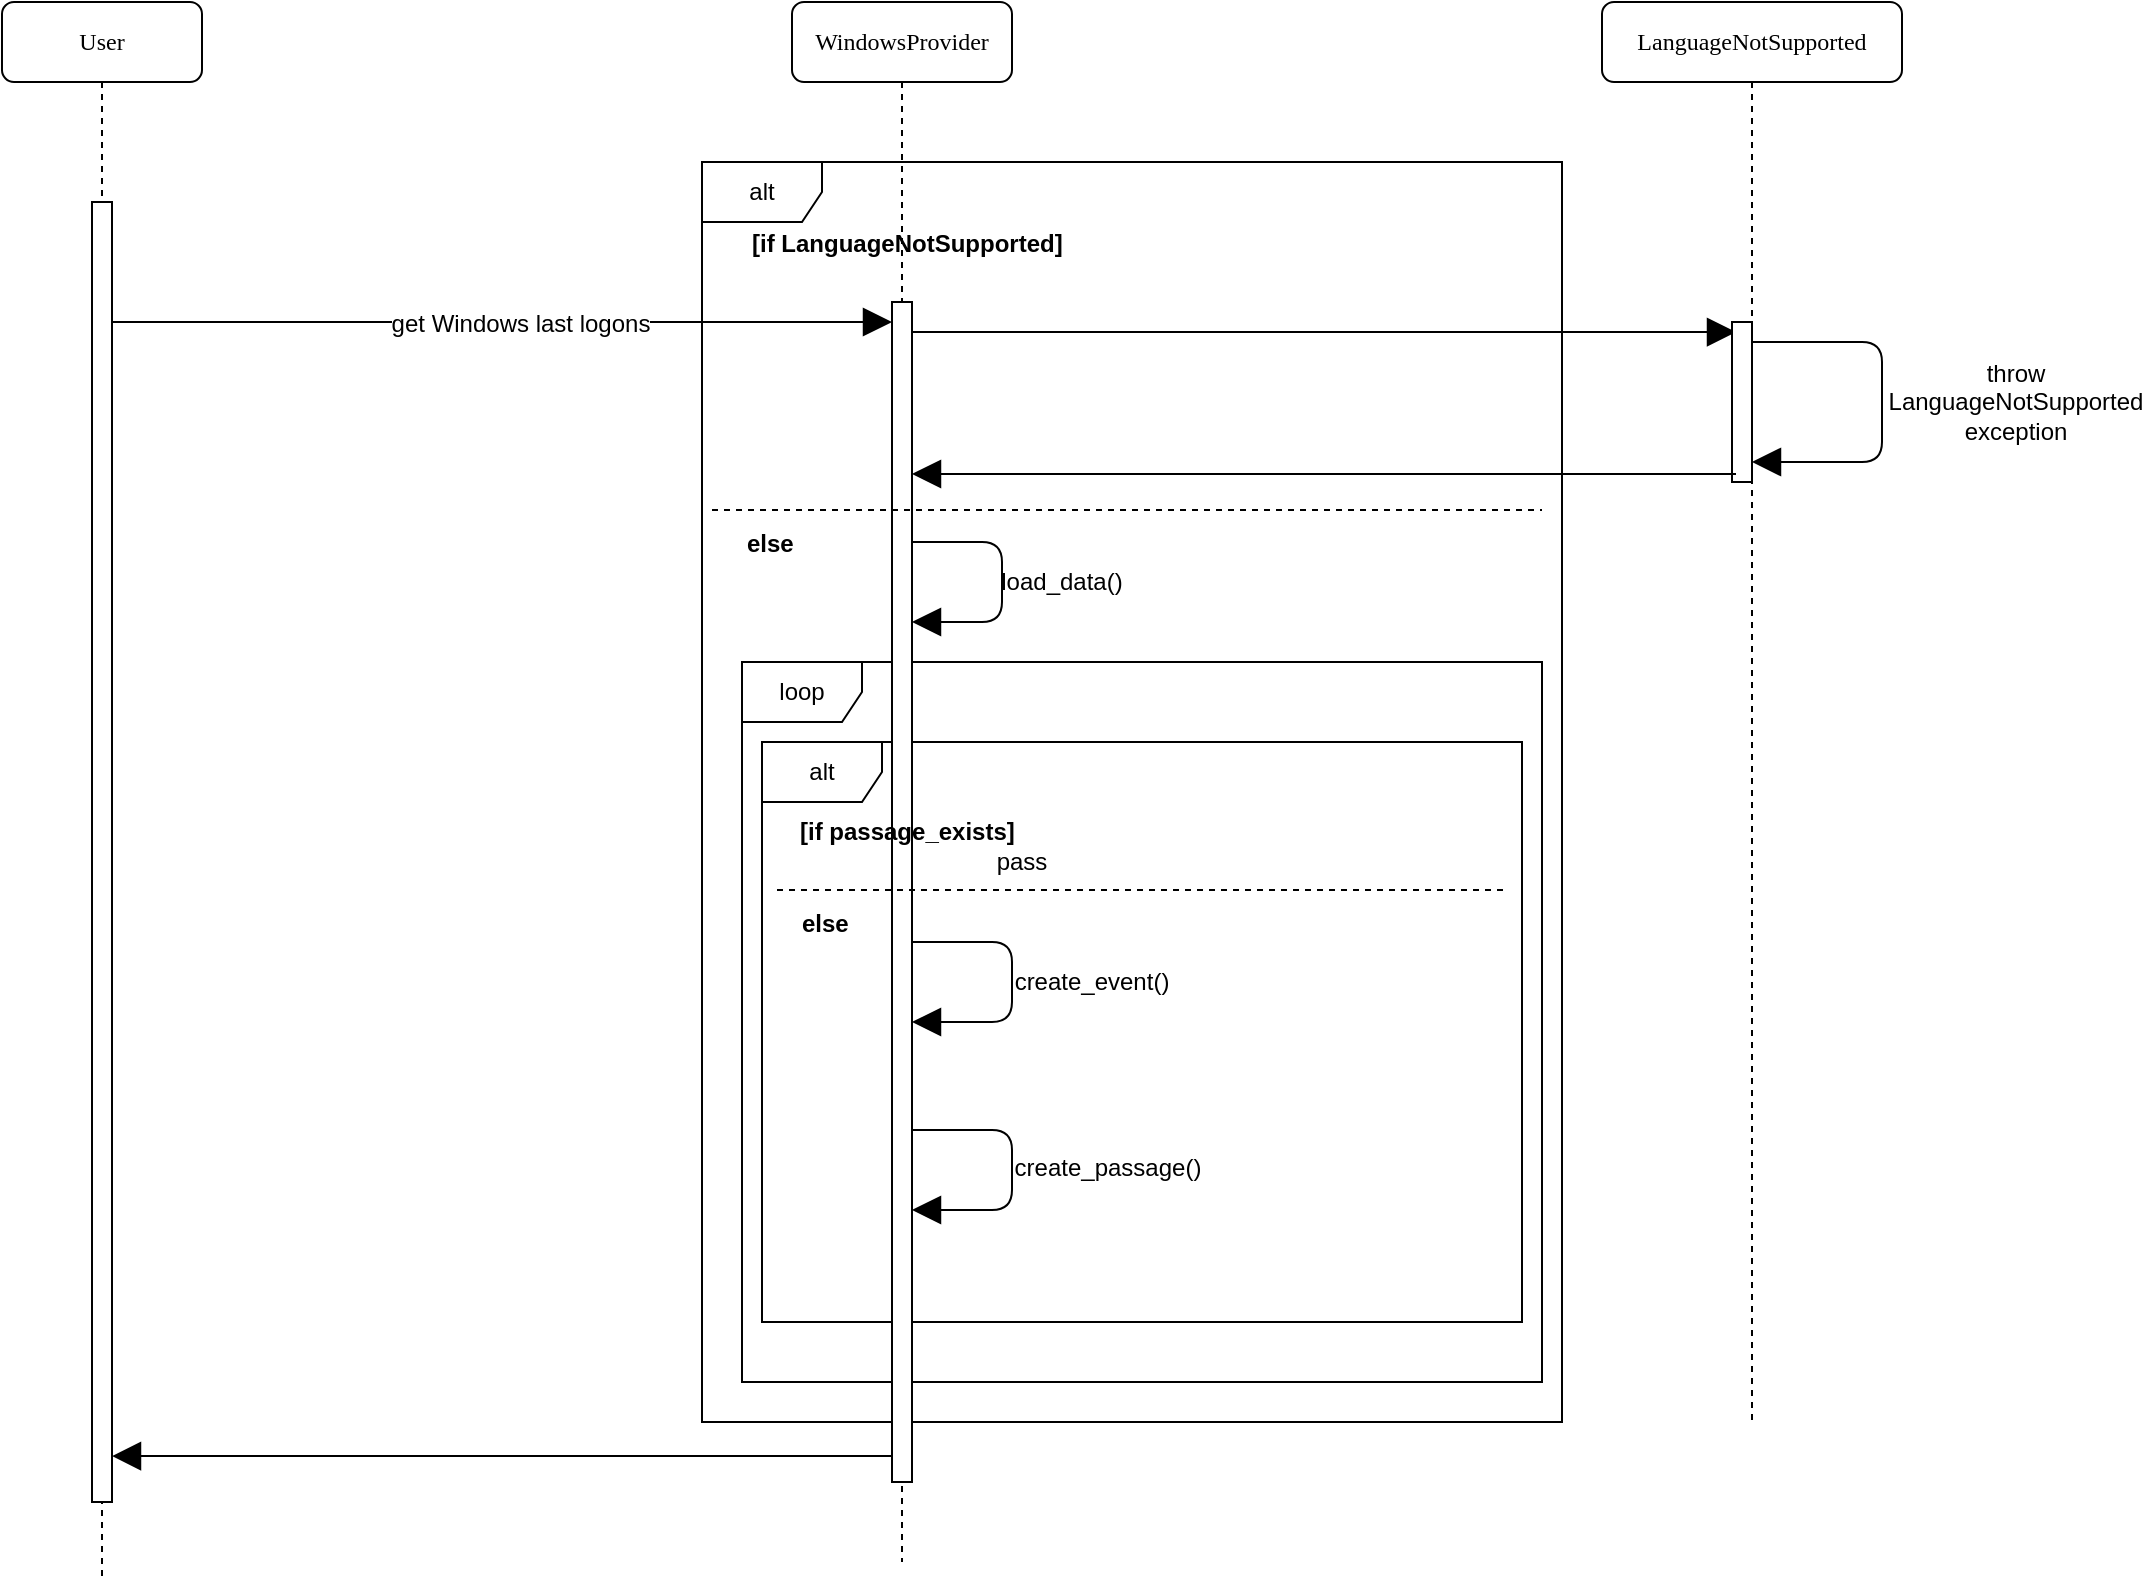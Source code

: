 <mxfile version="12.4.2" type="device" pages="2"><diagram name="WindowsProvider" id="13e1069c-82ec-6db2-03f1-153e76fe0fe0"><mxGraphModel dx="1408" dy="808" grid="1" gridSize="10" guides="1" tooltips="1" connect="1" arrows="1" fold="1" page="1" pageScale="1" pageWidth="1100" pageHeight="850" background="#ffffff" math="0" shadow="0"><root><mxCell id="0"/><mxCell id="1" parent="0"/><mxCell id="YWuFBTkn0HccrRg1eysL-4" value="alt" style="shape=umlFrame;whiteSpace=wrap;html=1;" vertex="1" parent="1"><mxGeometry x="450" y="140" width="430" height="630" as="geometry"/></mxCell><mxCell id="YWuFBTkn0HccrRg1eysL-21" value="loop" style="shape=umlFrame;whiteSpace=wrap;html=1;" vertex="1" parent="1"><mxGeometry x="470" y="390" width="400" height="360" as="geometry"/></mxCell><mxCell id="YWuFBTkn0HccrRg1eysL-22" value="alt" style="shape=umlFrame;whiteSpace=wrap;html=1;" vertex="1" parent="1"><mxGeometry x="480" y="430" width="380" height="290" as="geometry"/></mxCell><mxCell id="7baba1c4bc27f4b0-3" value="WindowsProvider" style="shape=umlLifeline;perimeter=lifelinePerimeter;whiteSpace=wrap;html=1;container=1;collapsible=0;recursiveResize=0;outlineConnect=0;rounded=1;shadow=0;comic=0;labelBackgroundColor=none;strokeWidth=1;fontFamily=Verdana;fontSize=12;align=center;" parent="1" vertex="1"><mxGeometry x="495" y="60" width="110" height="780" as="geometry"/></mxCell><mxCell id="YWuFBTkn0HccrRg1eysL-2" value="" style="html=1;points=[];perimeter=orthogonalPerimeter;" vertex="1" parent="7baba1c4bc27f4b0-3"><mxGeometry x="50" y="150" width="10" height="590" as="geometry"/></mxCell><mxCell id="YWuFBTkn0HccrRg1eysL-29" value="" style="endArrow=block;endFill=1;endSize=12;html=1;" edge="1" parent="7baba1c4bc27f4b0-3" source="YWuFBTkn0HccrRg1eysL-2" target="YWuFBTkn0HccrRg1eysL-2"><mxGeometry width="160" relative="1" as="geometry"><mxPoint x="490" y="180" as="sourcePoint"/><mxPoint x="490" y="240" as="targetPoint"/><Array as="points"><mxPoint x="105" y="270"/><mxPoint x="105" y="310"/></Array></mxGeometry></mxCell><mxCell id="YWuFBTkn0HccrRg1eysL-30" value="" style="endArrow=block;endFill=1;endSize=12;html=1;" edge="1" parent="7baba1c4bc27f4b0-3" source="YWuFBTkn0HccrRg1eysL-2" target="YWuFBTkn0HccrRg1eysL-2"><mxGeometry width="160" relative="1" as="geometry"><mxPoint x="65" y="470" as="sourcePoint"/><mxPoint x="65" y="510" as="targetPoint"/><Array as="points"><mxPoint x="110" y="470"/><mxPoint x="110" y="510"/></Array></mxGeometry></mxCell><mxCell id="7baba1c4bc27f4b0-7" value="LanguageNotSupported" style="shape=umlLifeline;perimeter=lifelinePerimeter;whiteSpace=wrap;html=1;container=1;collapsible=0;recursiveResize=0;outlineConnect=0;rounded=1;shadow=0;comic=0;labelBackgroundColor=none;strokeWidth=1;fontFamily=Verdana;fontSize=12;align=center;" parent="1" vertex="1"><mxGeometry x="900" y="60" width="150" height="710" as="geometry"/></mxCell><mxCell id="7baba1c4bc27f4b0-8" value="User" style="shape=umlLifeline;perimeter=lifelinePerimeter;whiteSpace=wrap;html=1;container=1;collapsible=0;recursiveResize=0;outlineConnect=0;rounded=1;shadow=0;comic=0;labelBackgroundColor=none;strokeWidth=1;fontFamily=Verdana;fontSize=12;align=center;" parent="1" vertex="1"><mxGeometry x="100" y="60" width="100" height="790" as="geometry"/></mxCell><mxCell id="7baba1c4bc27f4b0-9" value="" style="html=1;points=[];perimeter=orthogonalPerimeter;rounded=0;shadow=0;comic=0;labelBackgroundColor=none;strokeWidth=1;fontFamily=Verdana;fontSize=12;align=center;" parent="7baba1c4bc27f4b0-8" vertex="1"><mxGeometry x="45" y="100" width="10" height="650" as="geometry"/></mxCell><mxCell id="YWuFBTkn0HccrRg1eysL-1" value="" style="endArrow=block;endFill=1;endSize=12;html=1;" edge="1" parent="1" source="7baba1c4bc27f4b0-9" target="YWuFBTkn0HccrRg1eysL-2"><mxGeometry width="160" relative="1" as="geometry"><mxPoint x="170" y="200" as="sourcePoint"/><mxPoint x="400" y="200" as="targetPoint"/><Array as="points"><mxPoint x="390" y="220"/></Array></mxGeometry></mxCell><mxCell id="YWuFBTkn0HccrRg1eysL-34" value="get Windows last logons" style="text;html=1;align=center;verticalAlign=middle;resizable=0;points=[];;labelBackgroundColor=#ffffff;" vertex="1" connectable="0" parent="YWuFBTkn0HccrRg1eysL-1"><mxGeometry x="0.205" y="-31" relative="1" as="geometry"><mxPoint x="-31" y="-30" as="offset"/></mxGeometry></mxCell><mxCell id="YWuFBTkn0HccrRg1eysL-6" value="[if LanguageNotSupported]" style="text;align=left;fontStyle=1;verticalAlign=middle;spacingLeft=3;spacingRight=3;strokeColor=none;rotatable=0;points=[[0,0.5],[1,0.5]];portConstraint=eastwest;" vertex="1" parent="1"><mxGeometry x="470" y="170" width="165" height="20" as="geometry"/></mxCell><mxCell id="YWuFBTkn0HccrRg1eysL-8" value="" style="endArrow=block;endFill=1;endSize=12;html=1;entryX=0.2;entryY=0.063;entryDx=0;entryDy=0;entryPerimeter=0;" edge="1" parent="1" source="YWuFBTkn0HccrRg1eysL-2" target="YWuFBTkn0HccrRg1eysL-9"><mxGeometry width="160" relative="1" as="geometry"><mxPoint x="605" y="220.0" as="sourcePoint"/><mxPoint x="970" y="220" as="targetPoint"/></mxGeometry></mxCell><mxCell id="YWuFBTkn0HccrRg1eysL-9" value="" style="html=1;points=[];perimeter=orthogonalPerimeter;" vertex="1" parent="1"><mxGeometry x="965" y="220" width="10" height="80" as="geometry"/></mxCell><mxCell id="YWuFBTkn0HccrRg1eysL-11" value="" style="endArrow=block;endFill=1;endSize=12;html=1;" edge="1" parent="1" source="YWuFBTkn0HccrRg1eysL-9" target="YWuFBTkn0HccrRg1eysL-9"><mxGeometry width="160" relative="1" as="geometry"><mxPoint x="1010" y="239.5" as="sourcePoint"/><mxPoint x="1170" y="239.5" as="targetPoint"/><Array as="points"><mxPoint x="1040" y="230"/></Array></mxGeometry></mxCell><mxCell id="YWuFBTkn0HccrRg1eysL-12" value="throw LanguageNotSupported exception" style="text;html=1;strokeColor=none;fillColor=none;align=center;verticalAlign=middle;whiteSpace=wrap;rounded=0;" vertex="1" parent="1"><mxGeometry x="1057" y="250" width="100" height="20" as="geometry"/></mxCell><mxCell id="YWuFBTkn0HccrRg1eysL-15" value="" style="endArrow=block;endFill=1;endSize=12;html=1;exitX=0.2;exitY=0.95;exitDx=0;exitDy=0;exitPerimeter=0;" edge="1" parent="1" source="YWuFBTkn0HccrRg1eysL-9" target="YWuFBTkn0HccrRg1eysL-2"><mxGeometry width="160" relative="1" as="geometry"><mxPoint x="100" y="680" as="sourcePoint"/><mxPoint x="260" y="680" as="targetPoint"/></mxGeometry></mxCell><mxCell id="YWuFBTkn0HccrRg1eysL-16" value="" style="line;strokeWidth=1;fillColor=none;align=left;verticalAlign=middle;spacingTop=-1;spacingLeft=3;spacingRight=3;rotatable=0;labelPosition=right;points=[];portConstraint=eastwest;dashed=1;" vertex="1" parent="1"><mxGeometry x="455" y="310" width="415" height="8" as="geometry"/></mxCell><mxCell id="YWuFBTkn0HccrRg1eysL-17" value="else" style="text;align=left;fontStyle=1;verticalAlign=middle;spacingLeft=3;spacingRight=3;strokeColor=none;rotatable=0;points=[[0,0.5],[1,0.5]];portConstraint=eastwest;" vertex="1" parent="1"><mxGeometry x="467.5" y="320" width="165" height="20" as="geometry"/></mxCell><mxCell id="YWuFBTkn0HccrRg1eysL-19" value="load_data()" style="text;html=1;strokeColor=none;fillColor=none;align=center;verticalAlign=middle;whiteSpace=wrap;rounded=0;" vertex="1" parent="1"><mxGeometry x="580" y="340" width="100" height="20" as="geometry"/></mxCell><mxCell id="YWuFBTkn0HccrRg1eysL-23" value="[if passage_exists]" style="text;align=left;fontStyle=1;verticalAlign=middle;spacingLeft=3;spacingRight=3;strokeColor=none;rotatable=0;points=[[0,0.5],[1,0.5]];portConstraint=eastwest;" vertex="1" parent="1"><mxGeometry x="494" y="464" width="165" height="20" as="geometry"/></mxCell><mxCell id="YWuFBTkn0HccrRg1eysL-24" value="" style="line;strokeWidth=1;fillColor=none;align=left;verticalAlign=middle;spacingTop=-1;spacingLeft=3;spacingRight=3;rotatable=0;labelPosition=right;points=[];portConstraint=eastwest;dashed=1;" vertex="1" parent="1"><mxGeometry x="487.5" y="500" width="365" height="8" as="geometry"/></mxCell><mxCell id="YWuFBTkn0HccrRg1eysL-25" value="else" style="text;align=left;fontStyle=1;verticalAlign=middle;spacingLeft=3;spacingRight=3;strokeColor=none;rotatable=0;points=[[0,0.5],[1,0.5]];portConstraint=eastwest;" vertex="1" parent="1"><mxGeometry x="495" y="510" width="165" height="20" as="geometry"/></mxCell><mxCell id="YWuFBTkn0HccrRg1eysL-26" value="pass" style="text;html=1;strokeColor=none;fillColor=none;align=center;verticalAlign=middle;whiteSpace=wrap;rounded=0;" vertex="1" parent="1"><mxGeometry x="560" y="480" width="100" height="20" as="geometry"/></mxCell><mxCell id="YWuFBTkn0HccrRg1eysL-27" value="create_event()" style="text;html=1;strokeColor=none;fillColor=none;align=center;verticalAlign=middle;whiteSpace=wrap;rounded=0;" vertex="1" parent="1"><mxGeometry x="595" y="540" width="100" height="20" as="geometry"/></mxCell><mxCell id="YWuFBTkn0HccrRg1eysL-28" value="create_passage()" style="text;html=1;strokeColor=none;fillColor=none;align=center;verticalAlign=middle;whiteSpace=wrap;rounded=0;" vertex="1" parent="1"><mxGeometry x="603" y="633" width="100" height="20" as="geometry"/></mxCell><mxCell id="YWuFBTkn0HccrRg1eysL-32" value="" style="endArrow=block;endFill=1;endSize=12;html=1;" edge="1" parent="1"><mxGeometry width="160" relative="1" as="geometry"><mxPoint x="555" y="624" as="sourcePoint"/><mxPoint x="555" y="664" as="targetPoint"/><Array as="points"><mxPoint x="605" y="624"/><mxPoint x="605" y="664"/></Array></mxGeometry></mxCell><mxCell id="YWuFBTkn0HccrRg1eysL-33" value="" style="endArrow=block;endFill=1;endSize=12;html=1;exitX=0;exitY=0.978;exitDx=0;exitDy=0;exitPerimeter=0;" edge="1" parent="1" source="YWuFBTkn0HccrRg1eysL-2" target="7baba1c4bc27f4b0-9"><mxGeometry width="160" relative="1" as="geometry"><mxPoint x="532" y="780" as="sourcePoint"/><mxPoint x="120" y="780" as="targetPoint"/></mxGeometry></mxCell></root></mxGraphModel></diagram><diagram id="9Nk8LkMXHzOGlyXNj8Ju" name="VPNProvider"><mxGraphModel dx="1408" dy="808" grid="1" gridSize="10" guides="1" tooltips="1" connect="1" arrows="1" fold="1" page="1" pageScale="1" pageWidth="827" pageHeight="1169" math="0" shadow="0"><root><mxCell id="7FeZm_udzRaXMqqHEdr3-0"/><mxCell id="7FeZm_udzRaXMqqHEdr3-1" parent="7FeZm_udzRaXMqqHEdr3-0"/><mxCell id="1mq8eeXAsxMyRfVfPZUf-1" value="loop" style="shape=umlFrame;whiteSpace=wrap;html=1;" vertex="1" parent="7FeZm_udzRaXMqqHEdr3-1"><mxGeometry x="470" y="343" width="400" height="360" as="geometry"/></mxCell><mxCell id="1mq8eeXAsxMyRfVfPZUf-2" value="alt" style="shape=umlFrame;whiteSpace=wrap;html=1;" vertex="1" parent="7FeZm_udzRaXMqqHEdr3-1"><mxGeometry x="480" y="383" width="380" height="290" as="geometry"/></mxCell><mxCell id="1mq8eeXAsxMyRfVfPZUf-3" value="VPNProvider" style="shape=umlLifeline;perimeter=lifelinePerimeter;whiteSpace=wrap;html=1;container=1;collapsible=0;recursiveResize=0;outlineConnect=0;rounded=1;shadow=0;comic=0;labelBackgroundColor=none;strokeWidth=1;fontFamily=Verdana;fontSize=12;align=center;" vertex="1" parent="7FeZm_udzRaXMqqHEdr3-1"><mxGeometry x="495" y="60" width="110" height="840" as="geometry"/></mxCell><mxCell id="1mq8eeXAsxMyRfVfPZUf-4" value="" style="html=1;points=[];perimeter=orthogonalPerimeter;" vertex="1" parent="1mq8eeXAsxMyRfVfPZUf-3"><mxGeometry x="50" y="110" width="10" height="680" as="geometry"/></mxCell><mxCell id="1mq8eeXAsxMyRfVfPZUf-6" value="" style="endArrow=block;endFill=1;endSize=12;html=1;" edge="1" parent="1mq8eeXAsxMyRfVfPZUf-3"><mxGeometry width="160" relative="1" as="geometry"><mxPoint x="60" y="456" as="sourcePoint"/><mxPoint x="60" y="496" as="targetPoint"/><Array as="points"><mxPoint x="110" y="456"/><mxPoint x="110" y="496"/></Array></mxGeometry></mxCell><mxCell id="1mq8eeXAsxMyRfVfPZUf-7" value="XMLFileManager" style="shape=umlLifeline;perimeter=lifelinePerimeter;whiteSpace=wrap;html=1;container=1;collapsible=0;recursiveResize=0;outlineConnect=0;rounded=1;shadow=0;comic=0;labelBackgroundColor=none;strokeWidth=1;fontFamily=Verdana;fontSize=12;align=center;" vertex="1" parent="7FeZm_udzRaXMqqHEdr3-1"><mxGeometry x="900" y="60" width="150" height="840" as="geometry"/></mxCell><mxCell id="1mq8eeXAsxMyRfVfPZUf-14" value="" style="html=1;points=[];perimeter=orthogonalPerimeter;" vertex="1" parent="1mq8eeXAsxMyRfVfPZUf-7"><mxGeometry x="70" y="120" width="10" height="50" as="geometry"/></mxCell><mxCell id="htweoXGvdxmhN6Ns3omE-7" value="" style="html=1;points=[];perimeter=orthogonalPerimeter;" vertex="1" parent="1mq8eeXAsxMyRfVfPZUf-7"><mxGeometry x="70" y="200" width="10" height="45" as="geometry"/></mxCell><mxCell id="jvfjKHRDO5AgQwaSOdI_-0" value="" style="html=1;points=[];perimeter=orthogonalPerimeter;" vertex="1" parent="1mq8eeXAsxMyRfVfPZUf-7"><mxGeometry x="70" y="670" width="10" height="60" as="geometry"/></mxCell><mxCell id="1mq8eeXAsxMyRfVfPZUf-8" value="User" style="shape=umlLifeline;perimeter=lifelinePerimeter;whiteSpace=wrap;html=1;container=1;collapsible=0;recursiveResize=0;outlineConnect=0;rounded=1;shadow=0;comic=0;labelBackgroundColor=none;strokeWidth=1;fontFamily=Verdana;fontSize=12;align=center;" vertex="1" parent="7FeZm_udzRaXMqqHEdr3-1"><mxGeometry x="100" y="60" width="100" height="840" as="geometry"/></mxCell><mxCell id="1mq8eeXAsxMyRfVfPZUf-9" value="" style="html=1;points=[];perimeter=orthogonalPerimeter;rounded=0;shadow=0;comic=0;labelBackgroundColor=none;strokeWidth=1;fontFamily=Verdana;fontSize=12;align=center;" vertex="1" parent="1mq8eeXAsxMyRfVfPZUf-8"><mxGeometry x="45" y="100" width="10" height="710" as="geometry"/></mxCell><mxCell id="1mq8eeXAsxMyRfVfPZUf-10" value="" style="endArrow=block;endFill=1;endSize=12;html=1;" edge="1" parent="7FeZm_udzRaXMqqHEdr3-1" source="1mq8eeXAsxMyRfVfPZUf-9" target="1mq8eeXAsxMyRfVfPZUf-4"><mxGeometry width="160" relative="1" as="geometry"><mxPoint x="170" y="200" as="sourcePoint"/><mxPoint x="400" y="200" as="targetPoint"/><Array as="points"><mxPoint x="400" y="180"/></Array></mxGeometry></mxCell><mxCell id="1mq8eeXAsxMyRfVfPZUf-31" value="filter VPN logs" style="text;html=1;align=center;verticalAlign=middle;resizable=0;points=[];;labelBackgroundColor=#ffffff;" vertex="1" connectable="0" parent="1mq8eeXAsxMyRfVfPZUf-10"><mxGeometry x="0.205" y="97" relative="1" as="geometry"><mxPoint x="-97" y="96" as="offset"/></mxGeometry></mxCell><mxCell id="1mq8eeXAsxMyRfVfPZUf-13" value="" style="endArrow=block;endFill=1;endSize=12;html=1;" edge="1" parent="7FeZm_udzRaXMqqHEdr3-1" source="1mq8eeXAsxMyRfVfPZUf-4" target="1mq8eeXAsxMyRfVfPZUf-14"><mxGeometry width="160" relative="1" as="geometry"><mxPoint x="605" y="220.0" as="sourcePoint"/><mxPoint x="970" y="220" as="targetPoint"/><Array as="points"><mxPoint x="780" y="180"/></Array></mxGeometry></mxCell><mxCell id="htweoXGvdxmhN6Ns3omE-2" value="check_directory()" style="text;html=1;align=center;verticalAlign=middle;resizable=0;points=[];;labelBackgroundColor=#ffffff;" vertex="1" connectable="0" parent="1mq8eeXAsxMyRfVfPZUf-13"><mxGeometry x="-0.18" y="-2" relative="1" as="geometry"><mxPoint as="offset"/></mxGeometry></mxCell><mxCell id="1mq8eeXAsxMyRfVfPZUf-17" value="" style="endArrow=block;endFill=1;endSize=12;html=1;" edge="1" parent="7FeZm_udzRaXMqqHEdr3-1" source="1mq8eeXAsxMyRfVfPZUf-14" target="1mq8eeXAsxMyRfVfPZUf-4"><mxGeometry width="160" relative="1" as="geometry"><mxPoint x="100" y="680" as="sourcePoint"/><mxPoint x="260" y="680" as="targetPoint"/><Array as="points"><mxPoint x="770" y="220"/></Array></mxGeometry></mxCell><mxCell id="1mq8eeXAsxMyRfVfPZUf-21" value="[if passage_exists]" style="text;align=left;fontStyle=1;verticalAlign=middle;spacingLeft=3;spacingRight=3;strokeColor=none;rotatable=0;points=[[0,0.5],[1,0.5]];portConstraint=eastwest;" vertex="1" parent="7FeZm_udzRaXMqqHEdr3-1"><mxGeometry x="494" y="417" width="165" height="20" as="geometry"/></mxCell><mxCell id="1mq8eeXAsxMyRfVfPZUf-22" value="" style="line;strokeWidth=1;fillColor=none;align=left;verticalAlign=middle;spacingTop=-1;spacingLeft=3;spacingRight=3;rotatable=0;labelPosition=right;points=[];portConstraint=eastwest;dashed=1;" vertex="1" parent="7FeZm_udzRaXMqqHEdr3-1"><mxGeometry x="487.5" y="487" width="365" height="8" as="geometry"/></mxCell><mxCell id="1mq8eeXAsxMyRfVfPZUf-23" value="else" style="text;align=left;fontStyle=1;verticalAlign=middle;spacingLeft=3;spacingRight=3;strokeColor=none;rotatable=0;points=[[0,0.5],[1,0.5]];portConstraint=eastwest;" vertex="1" parent="7FeZm_udzRaXMqqHEdr3-1"><mxGeometry x="494" y="493" width="165" height="20" as="geometry"/></mxCell><mxCell id="1mq8eeXAsxMyRfVfPZUf-24" value="update_passage()" style="text;html=1;strokeColor=none;fillColor=none;align=center;verticalAlign=middle;whiteSpace=wrap;rounded=0;" vertex="1" parent="7FeZm_udzRaXMqqHEdr3-1"><mxGeometry x="603" y="451" width="100" height="20" as="geometry"/></mxCell><mxCell id="1mq8eeXAsxMyRfVfPZUf-25" value="create_event()" style="text;html=1;strokeColor=none;fillColor=none;align=center;verticalAlign=middle;whiteSpace=wrap;rounded=0;" vertex="1" parent="7FeZm_udzRaXMqqHEdr3-1"><mxGeometry x="595" y="526" width="100" height="20" as="geometry"/></mxCell><mxCell id="1mq8eeXAsxMyRfVfPZUf-26" value="create_passage()" style="text;html=1;strokeColor=none;fillColor=none;align=center;verticalAlign=middle;whiteSpace=wrap;rounded=0;" vertex="1" parent="7FeZm_udzRaXMqqHEdr3-1"><mxGeometry x="603" y="586" width="100" height="20" as="geometry"/></mxCell><mxCell id="1mq8eeXAsxMyRfVfPZUf-27" value="" style="endArrow=block;endFill=1;endSize=12;html=1;" edge="1" parent="7FeZm_udzRaXMqqHEdr3-1"><mxGeometry width="160" relative="1" as="geometry"><mxPoint x="555" y="577" as="sourcePoint"/><mxPoint x="555" y="617" as="targetPoint"/><Array as="points"><mxPoint x="605" y="577"/><mxPoint x="605" y="617"/></Array></mxGeometry></mxCell><mxCell id="1mq8eeXAsxMyRfVfPZUf-28" value="" style="endArrow=block;endFill=1;endSize=12;html=1;exitX=0;exitY=0.978;exitDx=0;exitDy=0;exitPerimeter=0;" edge="1" parent="7FeZm_udzRaXMqqHEdr3-1" source="1mq8eeXAsxMyRfVfPZUf-4" target="1mq8eeXAsxMyRfVfPZUf-9"><mxGeometry width="160" relative="1" as="geometry"><mxPoint x="532" y="780" as="sourcePoint"/><mxPoint x="120" y="780" as="targetPoint"/></mxGeometry></mxCell><mxCell id="htweoXGvdxmhN6Ns3omE-0" value="" style="endArrow=block;endFill=1;endSize=12;html=1;" edge="1" parent="7FeZm_udzRaXMqqHEdr3-1"><mxGeometry width="160" relative="1" as="geometry"><mxPoint x="555" y="442" as="sourcePoint"/><mxPoint x="555" y="482" as="targetPoint"/><Array as="points"><mxPoint x="605" y="442"/><mxPoint x="605" y="482"/></Array></mxGeometry></mxCell><mxCell id="htweoXGvdxmhN6Ns3omE-8" value="" style="endArrow=block;endFill=1;endSize=12;html=1;" edge="1" parent="7FeZm_udzRaXMqqHEdr3-1" source="1mq8eeXAsxMyRfVfPZUf-4" target="htweoXGvdxmhN6Ns3omE-7"><mxGeometry width="160" relative="1" as="geometry"><mxPoint x="565" y="270" as="sourcePoint"/><mxPoint x="980" y="270" as="targetPoint"/><Array as="points"><mxPoint x="790" y="260"/></Array></mxGeometry></mxCell><mxCell id="htweoXGvdxmhN6Ns3omE-9" value="get_roots()" style="text;html=1;align=center;verticalAlign=middle;resizable=0;points=[];;labelBackgroundColor=#ffffff;" vertex="1" connectable="0" parent="htweoXGvdxmhN6Ns3omE-8"><mxGeometry x="-0.18" y="-2" relative="1" as="geometry"><mxPoint as="offset"/></mxGeometry></mxCell><mxCell id="htweoXGvdxmhN6Ns3omE-10" value="" style="endArrow=block;endFill=1;endSize=12;html=1;" edge="1" parent="7FeZm_udzRaXMqqHEdr3-1" source="htweoXGvdxmhN6Ns3omE-7" target="1mq8eeXAsxMyRfVfPZUf-4"><mxGeometry width="160" relative="1" as="geometry"><mxPoint x="965" y="320" as="sourcePoint"/><mxPoint x="550" y="320" as="targetPoint"/><Array as="points"><mxPoint x="765" y="300"/></Array></mxGeometry></mxCell><mxCell id="jvfjKHRDO5AgQwaSOdI_-1" value="" style="endArrow=block;endFill=1;endSize=12;html=1;" edge="1" parent="7FeZm_udzRaXMqqHEdr3-1" source="1mq8eeXAsxMyRfVfPZUf-4" target="jvfjKHRDO5AgQwaSOdI_-0"><mxGeometry width="160" relative="1" as="geometry"><mxPoint x="1010" y="920" as="sourcePoint"/><mxPoint x="620" y="920" as="targetPoint"/></mxGeometry></mxCell><mxCell id="jvfjKHRDO5AgQwaSOdI_-2" value="move_files()" style="text;html=1;align=center;verticalAlign=middle;resizable=0;points=[];;labelBackgroundColor=#ffffff;" vertex="1" connectable="0" parent="jvfjKHRDO5AgQwaSOdI_-1"><mxGeometry x="-0.301" y="4" relative="1" as="geometry"><mxPoint as="offset"/></mxGeometry></mxCell><mxCell id="jvfjKHRDO5AgQwaSOdI_-3" value="" style="endArrow=block;endFill=1;endSize=12;html=1;" edge="1" parent="7FeZm_udzRaXMqqHEdr3-1" source="jvfjKHRDO5AgQwaSOdI_-0" target="1mq8eeXAsxMyRfVfPZUf-4"><mxGeometry width="160" relative="1" as="geometry"><mxPoint x="555" y="845.04" as="sourcePoint"/><mxPoint x="165" y="845.04" as="targetPoint"/><Array as="points"><mxPoint x="780" y="780"/></Array></mxGeometry></mxCell></root></mxGraphModel></diagram></mxfile>